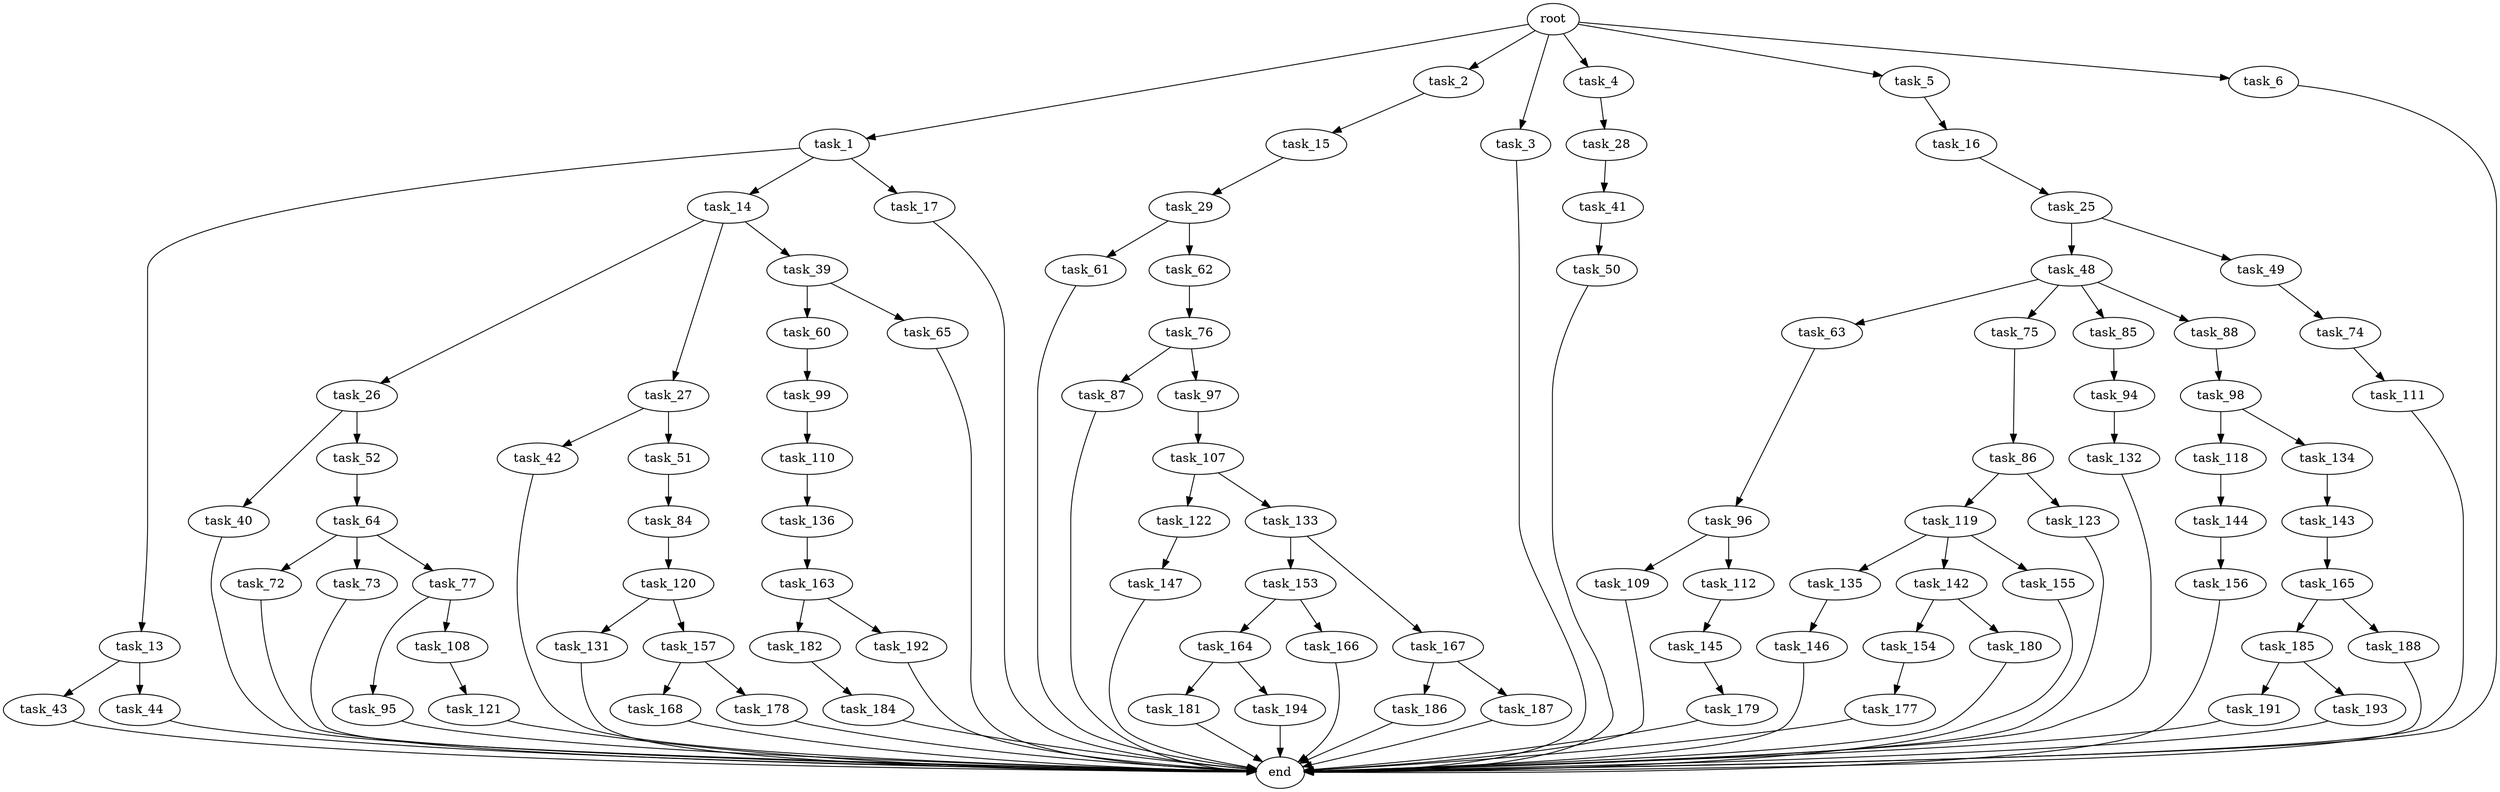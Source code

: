 digraph G {
  root [size="0.000000"];
  task_1 [size="99800847111.000000"];
  task_2 [size="40046004206.000000"];
  task_3 [size="1073741824000.000000"];
  task_4 [size="356687383506.000000"];
  task_5 [size="782757789696.000000"];
  task_6 [size="7183100492.000000"];
  task_13 [size="458265084169.000000"];
  task_14 [size="9447298634.000000"];
  task_15 [size="782757789696.000000"];
  task_16 [size="4183204706.000000"];
  task_17 [size="1073741824000.000000"];
  task_25 [size="1771226397.000000"];
  task_26 [size="113026997791.000000"];
  task_27 [size="549755813888.000000"];
  task_28 [size="549755813888.000000"];
  task_29 [size="231928233984.000000"];
  task_39 [size="145007922213.000000"];
  task_40 [size="314742564084.000000"];
  task_41 [size="10175539301.000000"];
  task_42 [size="87709253014.000000"];
  task_43 [size="9853961322.000000"];
  task_44 [size="8510543641.000000"];
  task_48 [size="132296368612.000000"];
  task_49 [size="549755813888.000000"];
  task_50 [size="22517609477.000000"];
  task_51 [size="1073741824000.000000"];
  task_52 [size="88990282214.000000"];
  task_60 [size="8686541027.000000"];
  task_61 [size="159172953360.000000"];
  task_62 [size="231928233984.000000"];
  task_63 [size="1043940489199.000000"];
  task_64 [size="782757789696.000000"];
  task_65 [size="231928233984.000000"];
  task_72 [size="134217728000.000000"];
  task_73 [size="80733571050.000000"];
  task_74 [size="566443343055.000000"];
  task_75 [size="1073741824000.000000"];
  task_76 [size="204761818900.000000"];
  task_77 [size="549755813888.000000"];
  task_84 [size="549755813888.000000"];
  task_85 [size="772719084901.000000"];
  task_86 [size="782757789696.000000"];
  task_87 [size="1090586651449.000000"];
  task_88 [size="192018502768.000000"];
  task_94 [size="3576056606.000000"];
  task_95 [size="231928233984.000000"];
  task_96 [size="37963723879.000000"];
  task_97 [size="28183633683.000000"];
  task_98 [size="49751957700.000000"];
  task_99 [size="92910247633.000000"];
  task_107 [size="134217728000.000000"];
  task_108 [size="16673198415.000000"];
  task_109 [size="42158432018.000000"];
  task_110 [size="549755813888.000000"];
  task_111 [size="3981730164.000000"];
  task_112 [size="28991029248.000000"];
  task_118 [size="18430104029.000000"];
  task_119 [size="272996052427.000000"];
  task_120 [size="144415555200.000000"];
  task_121 [size="782757789696.000000"];
  task_122 [size="549755813888.000000"];
  task_123 [size="881422810918.000000"];
  task_131 [size="8589934592.000000"];
  task_132 [size="134217728000.000000"];
  task_133 [size="43909181851.000000"];
  task_134 [size="27125848053.000000"];
  task_135 [size="872461270417.000000"];
  task_136 [size="782757789696.000000"];
  task_142 [size="68719476736.000000"];
  task_143 [size="134217728000.000000"];
  task_144 [size="5947693225.000000"];
  task_145 [size="28991029248.000000"];
  task_146 [size="8589934592.000000"];
  task_147 [size="368293445632.000000"];
  task_153 [size="1073741824000.000000"];
  task_154 [size="782757789696.000000"];
  task_155 [size="68719476736.000000"];
  task_156 [size="79236468322.000000"];
  task_157 [size="1007864521893.000000"];
  task_163 [size="138728836885.000000"];
  task_164 [size="324046366048.000000"];
  task_165 [size="1997099218.000000"];
  task_166 [size="247429061989.000000"];
  task_167 [size="134217728000.000000"];
  task_168 [size="44404793903.000000"];
  task_177 [size="8589934592.000000"];
  task_178 [size="74871043533.000000"];
  task_179 [size="134217728000.000000"];
  task_180 [size="28991029248.000000"];
  task_181 [size="1073741824000.000000"];
  task_182 [size="549755813888.000000"];
  task_184 [size="23731472574.000000"];
  task_185 [size="68719476736.000000"];
  task_186 [size="1073741824000.000000"];
  task_187 [size="368293445632.000000"];
  task_188 [size="134217728000.000000"];
  task_191 [size="4872222981.000000"];
  task_192 [size="549755813888.000000"];
  task_193 [size="1646022450.000000"];
  task_194 [size="8952032169.000000"];
  end [size="0.000000"];

  root -> task_1 [size="1.000000"];
  root -> task_2 [size="1.000000"];
  root -> task_3 [size="1.000000"];
  root -> task_4 [size="1.000000"];
  root -> task_5 [size="1.000000"];
  root -> task_6 [size="1.000000"];
  task_1 -> task_13 [size="209715200.000000"];
  task_1 -> task_14 [size="209715200.000000"];
  task_1 -> task_17 [size="209715200.000000"];
  task_2 -> task_15 [size="679477248.000000"];
  task_3 -> end [size="1.000000"];
  task_4 -> task_28 [size="301989888.000000"];
  task_5 -> task_16 [size="679477248.000000"];
  task_6 -> end [size="1.000000"];
  task_13 -> task_43 [size="301989888.000000"];
  task_13 -> task_44 [size="301989888.000000"];
  task_14 -> task_26 [size="679477248.000000"];
  task_14 -> task_27 [size="679477248.000000"];
  task_14 -> task_39 [size="679477248.000000"];
  task_15 -> task_29 [size="679477248.000000"];
  task_16 -> task_25 [size="75497472.000000"];
  task_17 -> end [size="1.000000"];
  task_25 -> task_48 [size="33554432.000000"];
  task_25 -> task_49 [size="33554432.000000"];
  task_26 -> task_40 [size="134217728.000000"];
  task_26 -> task_52 [size="134217728.000000"];
  task_27 -> task_42 [size="536870912.000000"];
  task_27 -> task_51 [size="536870912.000000"];
  task_28 -> task_41 [size="536870912.000000"];
  task_29 -> task_61 [size="301989888.000000"];
  task_29 -> task_62 [size="301989888.000000"];
  task_39 -> task_60 [size="134217728.000000"];
  task_39 -> task_65 [size="134217728.000000"];
  task_40 -> end [size="1.000000"];
  task_41 -> task_50 [size="536870912.000000"];
  task_42 -> end [size="1.000000"];
  task_43 -> end [size="1.000000"];
  task_44 -> end [size="1.000000"];
  task_48 -> task_63 [size="134217728.000000"];
  task_48 -> task_75 [size="134217728.000000"];
  task_48 -> task_85 [size="134217728.000000"];
  task_48 -> task_88 [size="134217728.000000"];
  task_49 -> task_74 [size="536870912.000000"];
  task_50 -> end [size="1.000000"];
  task_51 -> task_84 [size="838860800.000000"];
  task_52 -> task_64 [size="301989888.000000"];
  task_60 -> task_99 [size="411041792.000000"];
  task_61 -> end [size="1.000000"];
  task_62 -> task_76 [size="301989888.000000"];
  task_63 -> task_96 [size="838860800.000000"];
  task_64 -> task_72 [size="679477248.000000"];
  task_64 -> task_73 [size="679477248.000000"];
  task_64 -> task_77 [size="679477248.000000"];
  task_65 -> end [size="1.000000"];
  task_72 -> end [size="1.000000"];
  task_73 -> end [size="1.000000"];
  task_74 -> task_111 [size="536870912.000000"];
  task_75 -> task_86 [size="838860800.000000"];
  task_76 -> task_87 [size="301989888.000000"];
  task_76 -> task_97 [size="301989888.000000"];
  task_77 -> task_95 [size="536870912.000000"];
  task_77 -> task_108 [size="536870912.000000"];
  task_84 -> task_120 [size="536870912.000000"];
  task_85 -> task_94 [size="679477248.000000"];
  task_86 -> task_119 [size="679477248.000000"];
  task_86 -> task_123 [size="679477248.000000"];
  task_87 -> end [size="1.000000"];
  task_88 -> task_98 [size="838860800.000000"];
  task_94 -> task_132 [size="75497472.000000"];
  task_95 -> end [size="1.000000"];
  task_96 -> task_109 [size="33554432.000000"];
  task_96 -> task_112 [size="33554432.000000"];
  task_97 -> task_107 [size="75497472.000000"];
  task_98 -> task_118 [size="838860800.000000"];
  task_98 -> task_134 [size="838860800.000000"];
  task_99 -> task_110 [size="75497472.000000"];
  task_107 -> task_122 [size="209715200.000000"];
  task_107 -> task_133 [size="209715200.000000"];
  task_108 -> task_121 [size="301989888.000000"];
  task_109 -> end [size="1.000000"];
  task_110 -> task_136 [size="536870912.000000"];
  task_111 -> end [size="1.000000"];
  task_112 -> task_145 [size="75497472.000000"];
  task_118 -> task_144 [size="679477248.000000"];
  task_119 -> task_135 [size="301989888.000000"];
  task_119 -> task_142 [size="301989888.000000"];
  task_119 -> task_155 [size="301989888.000000"];
  task_120 -> task_131 [size="301989888.000000"];
  task_120 -> task_157 [size="301989888.000000"];
  task_121 -> end [size="1.000000"];
  task_122 -> task_147 [size="536870912.000000"];
  task_123 -> end [size="1.000000"];
  task_131 -> end [size="1.000000"];
  task_132 -> end [size="1.000000"];
  task_133 -> task_153 [size="33554432.000000"];
  task_133 -> task_167 [size="33554432.000000"];
  task_134 -> task_143 [size="536870912.000000"];
  task_135 -> task_146 [size="838860800.000000"];
  task_136 -> task_163 [size="679477248.000000"];
  task_142 -> task_154 [size="134217728.000000"];
  task_142 -> task_180 [size="134217728.000000"];
  task_143 -> task_165 [size="209715200.000000"];
  task_144 -> task_156 [size="33554432.000000"];
  task_145 -> task_179 [size="75497472.000000"];
  task_146 -> end [size="1.000000"];
  task_147 -> end [size="1.000000"];
  task_153 -> task_164 [size="838860800.000000"];
  task_153 -> task_166 [size="838860800.000000"];
  task_154 -> task_177 [size="679477248.000000"];
  task_155 -> end [size="1.000000"];
  task_156 -> end [size="1.000000"];
  task_157 -> task_168 [size="838860800.000000"];
  task_157 -> task_178 [size="838860800.000000"];
  task_163 -> task_182 [size="411041792.000000"];
  task_163 -> task_192 [size="411041792.000000"];
  task_164 -> task_181 [size="411041792.000000"];
  task_164 -> task_194 [size="411041792.000000"];
  task_165 -> task_185 [size="33554432.000000"];
  task_165 -> task_188 [size="33554432.000000"];
  task_166 -> end [size="1.000000"];
  task_167 -> task_186 [size="209715200.000000"];
  task_167 -> task_187 [size="209715200.000000"];
  task_168 -> end [size="1.000000"];
  task_177 -> end [size="1.000000"];
  task_178 -> end [size="1.000000"];
  task_179 -> end [size="1.000000"];
  task_180 -> end [size="1.000000"];
  task_181 -> end [size="1.000000"];
  task_182 -> task_184 [size="536870912.000000"];
  task_184 -> end [size="1.000000"];
  task_185 -> task_191 [size="134217728.000000"];
  task_185 -> task_193 [size="134217728.000000"];
  task_186 -> end [size="1.000000"];
  task_187 -> end [size="1.000000"];
  task_188 -> end [size="1.000000"];
  task_191 -> end [size="1.000000"];
  task_192 -> end [size="1.000000"];
  task_193 -> end [size="1.000000"];
  task_194 -> end [size="1.000000"];
}
